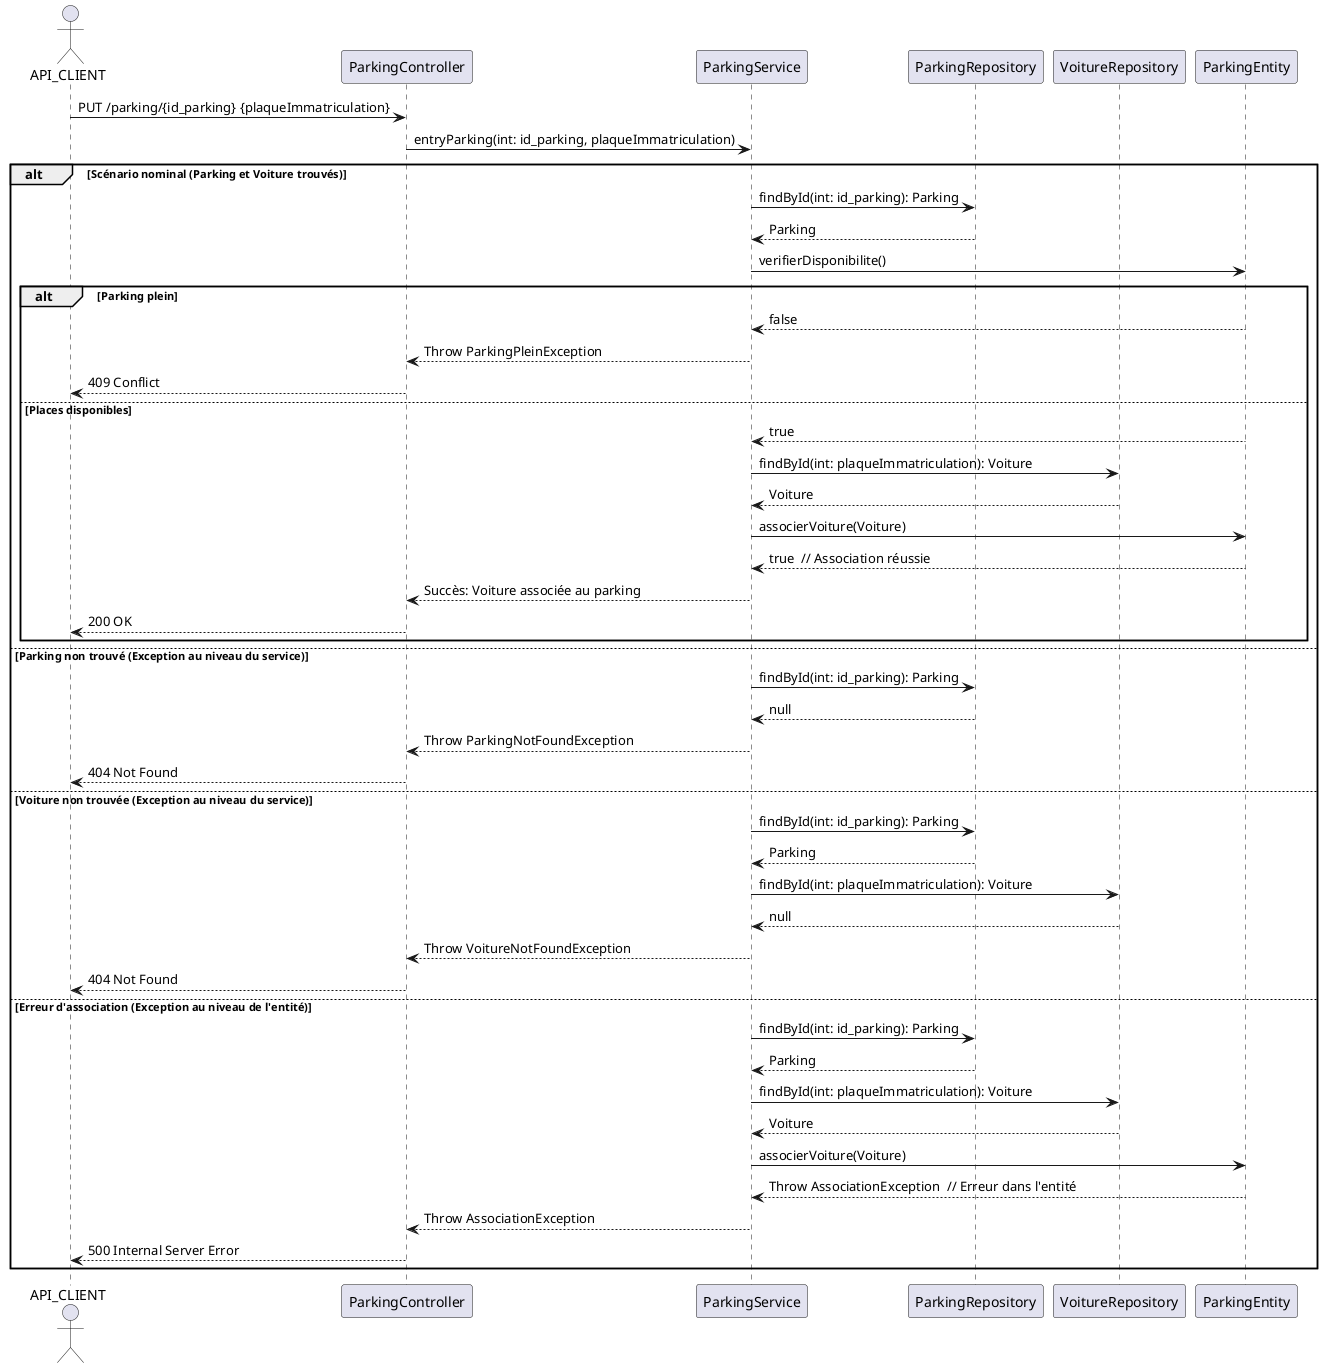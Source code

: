 @startuml
actor API_CLIENT
participant "ParkingController" as PC
participant "ParkingService" as PS
participant "ParkingRepository" as PR
participant "VoitureRepository" as VR
participant "ParkingEntity" as PE

API_CLIENT -> PC: PUT /parking/{id_parking} {plaqueImmatriculation}
PC -> PS: entryParking(int: id_parking, plaqueImmatriculation)

alt Scénario nominal (Parking et Voiture trouvés)
    PS -> PR: findById(int: id_parking): Parking
    PR --> PS: Parking
    PS -> PE: verifierDisponibilite()
    alt Parking plein
        PE --> PS: false
        PS --> PC: Throw ParkingPleinException
        PC --> API_CLIENT: 409 Conflict
    else Places disponibles
        PE --> PS: true
        PS -> VR: findById(int: plaqueImmatriculation): Voiture
        VR --> PS: Voiture
        PS -> PE: associerVoiture(Voiture)
        PE --> PS: true  // Association réussie

        PS --> PC: Succès: Voiture associée au parking
        PC --> API_CLIENT: 200 OK
    end

else Parking non trouvé (Exception au niveau du service)
    PS -> PR: findById(int: id_parking): Parking
    PR --> PS: null
    PS --> PC: Throw ParkingNotFoundException
    PC --> API_CLIENT: 404 Not Found

else Voiture non trouvée (Exception au niveau du service)
    PS -> PR: findById(int: id_parking): Parking
    PR --> PS: Parking
    PS -> VR: findById(int: plaqueImmatriculation): Voiture
    VR --> PS: null
    PS --> PC: Throw VoitureNotFoundException
    PC --> API_CLIENT: 404 Not Found

else Erreur d'association (Exception au niveau de l'entité)
    PS -> PR: findById(int: id_parking): Parking
    PR --> PS: Parking
    PS -> VR: findById(int: plaqueImmatriculation): Voiture
    VR --> PS: Voiture
    PS -> PE: associerVoiture(Voiture)
    PE --> PS: Throw AssociationException  // Erreur dans l'entité
    PS --> PC: Throw AssociationException
    PC --> API_CLIENT: 500 Internal Server Error
end
@enduml
